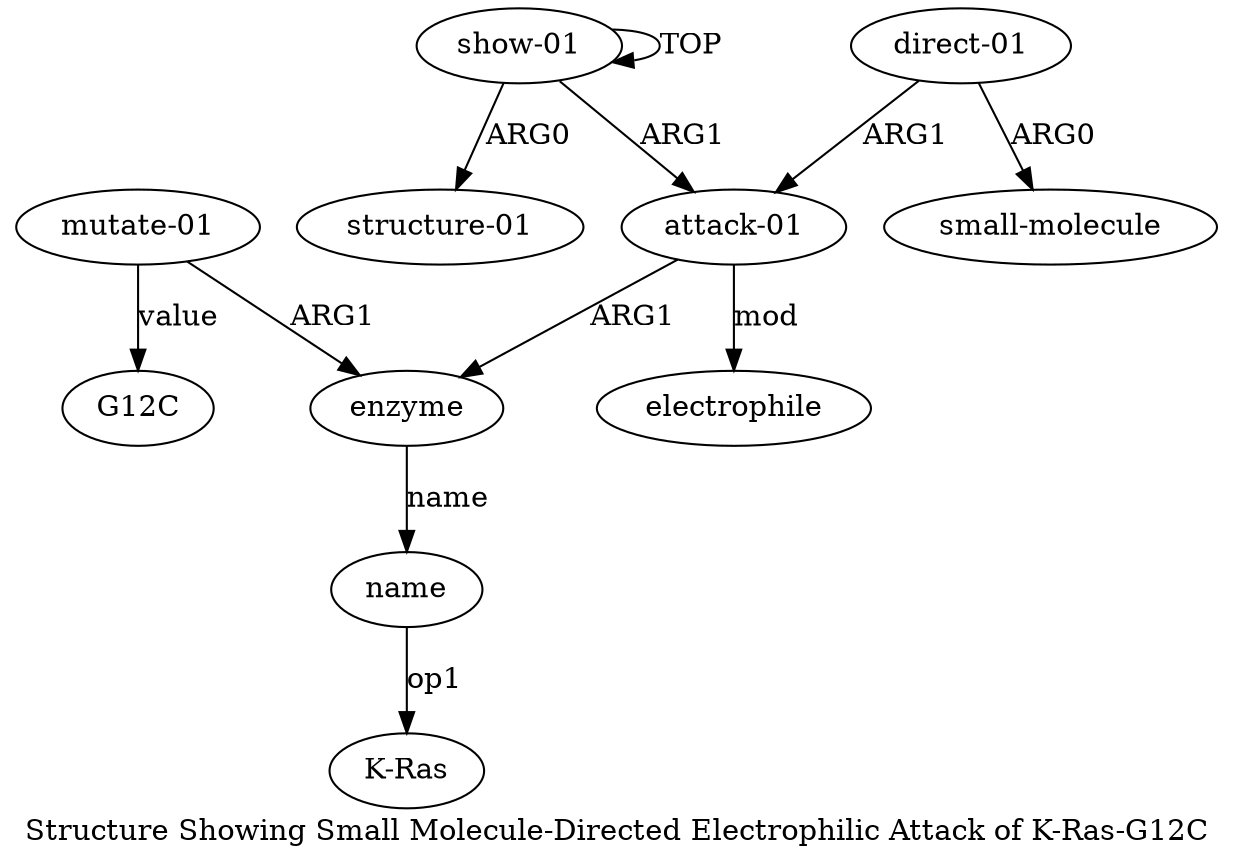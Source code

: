 digraph  {
	graph [label="Structure Showing Small Molecule-Directed Electrophilic Attack of K-Ras-G12C"];
	node [label="\N"];
	"a5 G12C"	 [color=black,
		gold_ind=-1,
		gold_label=G12C,
		label=G12C,
		test_ind=-1,
		test_label=G12C];
	"a4 K-Ras"	 [color=black,
		gold_ind=-1,
		gold_label="K-Ras",
		label="K-Ras",
		test_ind=-1,
		test_label="K-Ras"];
	a1	 [color=black,
		gold_ind=1,
		gold_label="structure-01",
		label="structure-01",
		test_ind=1,
		test_label="structure-01"];
	a0	 [color=black,
		gold_ind=0,
		gold_label="show-01",
		label="show-01",
		test_ind=0,
		test_label="show-01"];
	a0 -> a1 [key=0,
	color=black,
	gold_label=ARG0,
	label=ARG0,
	test_label=ARG0];
a0 -> a0 [key=0,
color=black,
gold_label=TOP,
label=TOP,
test_label=TOP];
a2 [color=black,
gold_ind=2,
gold_label="attack-01",
label="attack-01",
test_ind=2,
test_label="attack-01"];
a0 -> a2 [key=0,
color=black,
gold_label=ARG1,
label=ARG1,
test_label=ARG1];
a3 [color=black,
gold_ind=3,
gold_label=enzyme,
label=enzyme,
test_ind=3,
test_label=enzyme];
a4 [color=black,
gold_ind=4,
gold_label=name,
label=name,
test_ind=4,
test_label=name];
a3 -> a4 [key=0,
color=black,
gold_label=name,
label=name,
test_label=name];
a2 -> a3 [key=0,
color=black,
gold_label=ARG1,
label=ARG1,
test_label=ARG1];
a6 [color=black,
gold_ind=6,
gold_label=electrophile,
label=electrophile,
test_ind=6,
test_label=electrophile];
a2 -> a6 [key=0,
color=black,
gold_label=mod,
label=mod,
test_label=mod];
a5 [color=black,
gold_ind=5,
gold_label="mutate-01",
label="mutate-01",
test_ind=5,
test_label="mutate-01"];
a5 -> "a5 G12C" [key=0,
color=black,
gold_label=value,
label=value,
test_label=value];
a5 -> a3 [key=0,
color=black,
gold_label=ARG1,
label=ARG1,
test_label=ARG1];
a4 -> "a4 K-Ras" [key=0,
color=black,
gold_label=op1,
label=op1,
test_label=op1];
a7 [color=black,
gold_ind=7,
gold_label="direct-01",
label="direct-01",
test_ind=7,
test_label="direct-01"];
a7 -> a2 [key=0,
color=black,
gold_label=ARG1,
label=ARG1,
test_label=ARG1];
a8 [color=black,
gold_ind=8,
gold_label="small-molecule",
label="small-molecule",
test_ind=8,
test_label="small-molecule"];
a7 -> a8 [key=0,
color=black,
gold_label=ARG0,
label=ARG0,
test_label=ARG0];
}
